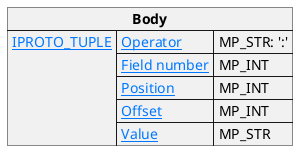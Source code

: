 @startuml

skinparam {
    HyperlinkColor #0077FF
    FontColor #313131
    BorderColor #313131
    BackgroundColor transparent
}

json "**Body**" as update_body_regular {
    "[[https://tarantool.io/en/doc/latest/reference/internals/iproto/keys IPROTO_TUPLE]]": {
        "[[https://www.tarantool.io/en/doc/latest/reference/reference_lua/box_space/update/ Operator]]": "MP_STR: ':'",
        "[[https://www.tarantool.io/en/doc/latest/reference/reference_lua/box_space/update/ Field number]]": "MP_INT",
        "[[https://www.tarantool.io/en/doc/latest/reference/reference_lua/box_space/update/ Position]]": "MP_INT",
        "[[https://www.tarantool.io/en/doc/latest/reference/reference_lua/box_space/update/ Offset]]": "MP_INT",
        "[[https://www.tarantool.io/en/doc/latest/reference/reference_lua/box_space/update/ Value]]": "MP_STR"
    }
}

@enduml
